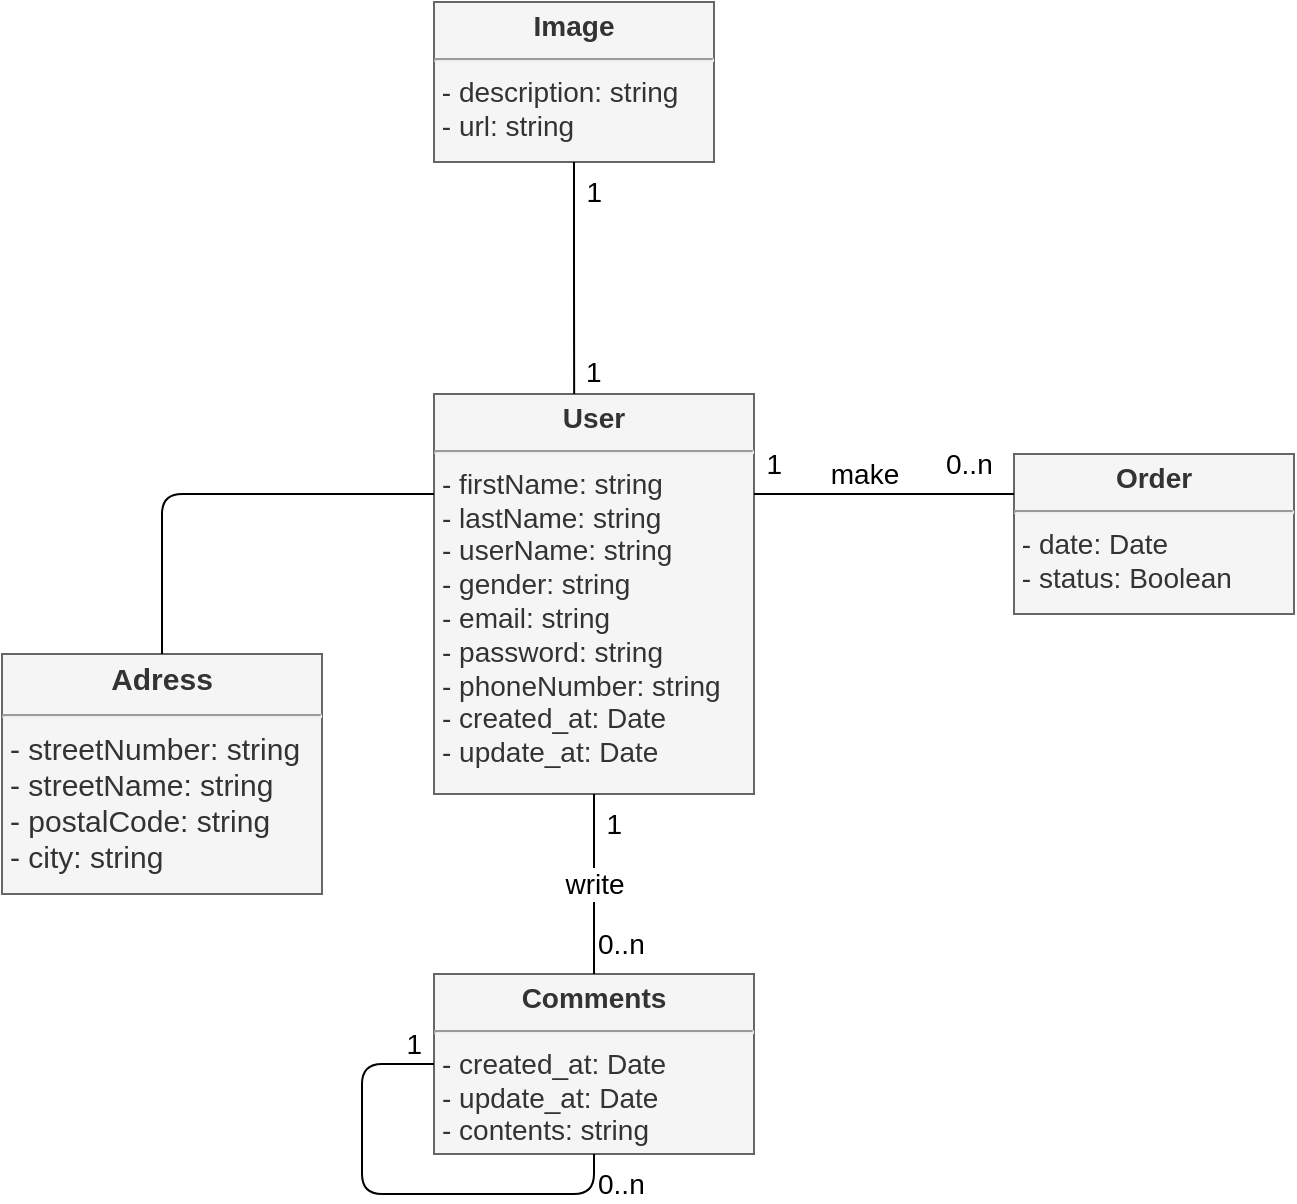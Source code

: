 <mxfile version="13.3.2" type="github">
  <diagram id="udnFVPB69K2jm-DDexUP" name="Page-1">
    <mxGraphModel dx="683" dy="1602" grid="1" gridSize="10" guides="1" tooltips="1" connect="1" arrows="1" fold="1" page="1" pageScale="1" pageWidth="827" pageHeight="1169" math="0" shadow="0">
      <root>
        <mxCell id="0" />
        <mxCell id="1" parent="0" />
        <mxCell id="FwJMeGbR7bKRREsvSvKf-1" value="&lt;p style=&quot;margin: 4px 0px 0px ; text-align: center ; font-size: 14px&quot;&gt;&lt;b style=&quot;font-size: 14px&quot;&gt;&lt;font style=&quot;font-size: 14px&quot;&gt;User&lt;/font&gt;&lt;/b&gt;&lt;/p&gt;&lt;hr style=&quot;font-size: 14px&quot;&gt;&lt;p style=&quot;margin: 0px 0px 0px 4px ; font-size: 14px&quot;&gt;&lt;span style=&quot;font-size: 14px&quot;&gt;- firstName: string&lt;/span&gt;&lt;br style=&quot;font-size: 14px&quot;&gt;&lt;/p&gt;&lt;p style=&quot;margin: 0px 0px 0px 4px ; font-size: 14px&quot;&gt;&lt;font style=&quot;font-size: 14px&quot;&gt;- lastName: string&lt;br style=&quot;font-size: 14px&quot;&gt;&lt;/font&gt;&lt;/p&gt;&lt;p style=&quot;margin: 0px 0px 0px 4px ; font-size: 14px&quot;&gt;&lt;font style=&quot;font-size: 14px&quot;&gt;- userName: string&lt;/font&gt;&lt;/p&gt;&lt;p style=&quot;margin: 0px 0px 0px 4px ; font-size: 14px&quot;&gt;&lt;font style=&quot;font-size: 14px&quot;&gt;- gender: string&lt;/font&gt;&lt;/p&gt;&lt;p style=&quot;margin: 0px 0px 0px 4px ; font-size: 14px&quot;&gt;&lt;font style=&quot;font-size: 14px&quot;&gt;- email: string&lt;/font&gt;&lt;/p&gt;&lt;p style=&quot;margin: 0px 0px 0px 4px ; font-size: 14px&quot;&gt;&lt;font style=&quot;font-size: 14px&quot;&gt;- password: string&lt;/font&gt;&lt;/p&gt;&lt;p style=&quot;margin: 0px 0px 0px 4px ; font-size: 14px&quot;&gt;&lt;font style=&quot;font-size: 14px&quot;&gt;- phoneNumber: string&lt;/font&gt;&lt;/p&gt;&lt;p style=&quot;margin: 0px 0px 0px 4px ; font-size: 14px&quot;&gt;&lt;font style=&quot;font-size: 14px&quot;&gt;- created_at: Date&lt;/font&gt;&lt;/p&gt;&lt;p style=&quot;margin: 0px 0px 0px 4px ; font-size: 14px&quot;&gt;&lt;font style=&quot;font-size: 14px&quot;&gt;- update_at: Date&lt;/font&gt;&lt;/p&gt;&lt;p style=&quot;margin: 0px 0px 0px 4px ; font-size: 14px&quot;&gt;&lt;br style=&quot;font-size: 14px&quot;&gt;&lt;/p&gt;" style="verticalAlign=top;align=left;overflow=fill;fontSize=14;fontFamily=Helvetica;html=1;fillColor=#f5f5f5;strokeColor=#666666;fontColor=#333333;" vertex="1" parent="1">
          <mxGeometry x="276" y="-784" width="160" height="200" as="geometry" />
        </mxCell>
        <mxCell id="FwJMeGbR7bKRREsvSvKf-2" value="&lt;p style=&quot;margin: 4px 0px 0px; text-align: center; font-size: 14px;&quot;&gt;&lt;b style=&quot;font-size: 14px;&quot;&gt;&lt;font style=&quot;font-size: 14px;&quot;&gt;Comments&lt;/font&gt;&lt;/b&gt;&lt;/p&gt;&lt;hr style=&quot;font-size: 14px;&quot;&gt;&lt;p style=&quot;margin: 0px 0px 0px 4px; font-size: 14px;&quot;&gt;- created_at: Date&lt;/p&gt;&lt;p style=&quot;margin: 0px 0px 0px 4px; font-size: 14px;&quot;&gt;&lt;span style=&quot;font-size: 14px;&quot;&gt;- update_at: Date&lt;/span&gt;&lt;/p&gt;&lt;p style=&quot;margin: 0px 0px 0px 4px; font-size: 14px;&quot;&gt;&lt;span style=&quot;font-size: 14px;&quot;&gt;- contents: string&lt;/span&gt;&lt;br style=&quot;font-size: 14px;&quot;&gt;&lt;/p&gt;" style="verticalAlign=top;align=left;overflow=fill;fontSize=14;fontFamily=Helvetica;html=1;fillColor=#f5f5f5;strokeColor=#666666;fontColor=#333333;" vertex="1" parent="1">
          <mxGeometry x="276" y="-494" width="160" height="90" as="geometry" />
        </mxCell>
        <mxCell id="FwJMeGbR7bKRREsvSvKf-3" value="&lt;p style=&quot;margin: 4px 0px 0px; text-align: center; font-size: 14px;&quot;&gt;&lt;b style=&quot;font-size: 14px;&quot;&gt;&lt;font style=&quot;font-size: 14px;&quot;&gt;Order&lt;/font&gt;&lt;/b&gt;&lt;/p&gt;&lt;hr style=&quot;font-size: 14px;&quot;&gt;&lt;p style=&quot;margin: 0px 0px 0px 4px; font-size: 14px;&quot;&gt;&lt;/p&gt;&lt;span style=&quot;font-size: 14px;&quot;&gt;&amp;nbsp;- date: Date&lt;br style=&quot;font-size: 14px;&quot;&gt;&amp;nbsp;- status: Boolean&lt;br style=&quot;font-size: 14px;&quot;&gt;&lt;/span&gt;" style="verticalAlign=top;align=left;overflow=fill;fontSize=14;fontFamily=Helvetica;html=1;fillColor=#f5f5f5;strokeColor=#666666;fontColor=#333333;" vertex="1" parent="1">
          <mxGeometry x="566" y="-754" width="140" height="80" as="geometry" />
        </mxCell>
        <mxCell id="FwJMeGbR7bKRREsvSvKf-4" value="write" style="endArrow=none;html=1;endSize=12;startArrow=none;startSize=14;startFill=0;edgeStyle=orthogonalEdgeStyle;exitX=0.5;exitY=1;exitDx=0;exitDy=0;entryX=0.5;entryY=0;entryDx=0;entryDy=0;endFill=0;fontSize=14;" edge="1" parent="1" source="FwJMeGbR7bKRREsvSvKf-1" target="FwJMeGbR7bKRREsvSvKf-2">
          <mxGeometry relative="1" as="geometry">
            <mxPoint x="446" y="-584" as="sourcePoint" />
            <mxPoint x="606" y="-584" as="targetPoint" />
          </mxGeometry>
        </mxCell>
        <mxCell id="FwJMeGbR7bKRREsvSvKf-5" value="0..n" style="resizable=0;html=1;align=left;verticalAlign=top;labelBackgroundColor=#ffffff;fontSize=14;" connectable="0" vertex="1" parent="FwJMeGbR7bKRREsvSvKf-4">
          <mxGeometry x="-1" relative="1" as="geometry">
            <mxPoint y="60" as="offset" />
          </mxGeometry>
        </mxCell>
        <mxCell id="FwJMeGbR7bKRREsvSvKf-6" value="1" style="resizable=0;html=1;align=right;verticalAlign=top;labelBackgroundColor=#ffffff;fontSize=14;" connectable="0" vertex="1" parent="FwJMeGbR7bKRREsvSvKf-4">
          <mxGeometry x="1" relative="1" as="geometry">
            <mxPoint x="14" y="-90" as="offset" />
          </mxGeometry>
        </mxCell>
        <mxCell id="FwJMeGbR7bKRREsvSvKf-7" value="" style="endArrow=none;html=1;endSize=12;startArrow=none;startSize=14;startFill=0;edgeStyle=orthogonalEdgeStyle;exitX=1;exitY=0.25;exitDx=0;exitDy=0;entryX=0;entryY=0.25;entryDx=0;entryDy=0;endFill=0;fontSize=14;" edge="1" parent="1" source="FwJMeGbR7bKRREsvSvKf-1" target="FwJMeGbR7bKRREsvSvKf-3">
          <mxGeometry relative="1" as="geometry">
            <mxPoint x="366" y="-574" as="sourcePoint" />
            <mxPoint x="366" y="-414" as="targetPoint" />
          </mxGeometry>
        </mxCell>
        <mxCell id="FwJMeGbR7bKRREsvSvKf-8" value="" style="endArrow=none;html=1;exitX=0;exitY=0.5;exitDx=0;exitDy=0;entryX=0.5;entryY=1;entryDx=0;entryDy=0;fontSize=14;" edge="1" parent="1" source="FwJMeGbR7bKRREsvSvKf-2" target="FwJMeGbR7bKRREsvSvKf-2">
          <mxGeometry width="50" height="50" relative="1" as="geometry">
            <mxPoint x="446" y="-274" as="sourcePoint" />
            <mxPoint x="496" y="-324" as="targetPoint" />
            <Array as="points">
              <mxPoint x="240" y="-449" />
              <mxPoint x="240" y="-384" />
              <mxPoint x="356" y="-384" />
            </Array>
          </mxGeometry>
        </mxCell>
        <mxCell id="FwJMeGbR7bKRREsvSvKf-9" value="make" style="text;html=1;align=center;verticalAlign=middle;resizable=0;points=[];autosize=1;fontSize=14;" vertex="1" parent="1">
          <mxGeometry x="466" y="-754" width="50" height="20" as="geometry" />
        </mxCell>
        <mxCell id="FwJMeGbR7bKRREsvSvKf-10" value="&lt;p style=&quot;margin: 4px 0px 0px ; text-align: center ; font-size: 15px&quot;&gt;&lt;b&gt;&lt;font style=&quot;font-size: 15px&quot;&gt;Adress&lt;/font&gt;&lt;/b&gt;&lt;/p&gt;&lt;hr style=&quot;font-size: 15px&quot;&gt;&lt;p style=&quot;margin: 0px 0px 0px 4px ; font-size: 15px&quot;&gt;&lt;font style=&quot;font-size: 15px&quot;&gt;- streetNumber: string&lt;/font&gt;&lt;/p&gt;&lt;p style=&quot;margin: 0px 0px 0px 4px ; font-size: 15px&quot;&gt;&lt;font style=&quot;font-size: 15px&quot;&gt;- streetName: string&lt;/font&gt;&lt;/p&gt;&lt;p style=&quot;margin: 0px 0px 0px 4px ; font-size: 15px&quot;&gt;&lt;font style=&quot;font-size: 15px&quot;&gt;- postalCode: string&lt;br&gt;&lt;/font&gt;&lt;/p&gt;&lt;p style=&quot;margin: 0px 0px 0px 4px ; font-size: 15px&quot;&gt;&lt;font style=&quot;font-size: 15px&quot;&gt;- city: string&lt;/font&gt;&lt;/p&gt;&lt;p style=&quot;margin: 0px 0px 0px 4px ; font-size: 15px&quot;&gt;&lt;br&gt;&lt;/p&gt;" style="verticalAlign=top;align=left;overflow=fill;fontSize=14;fontFamily=Helvetica;html=1;fillColor=#f5f5f5;strokeColor=#666666;fontColor=#333333;" vertex="1" parent="1">
          <mxGeometry x="60" y="-654" width="160" height="120" as="geometry" />
        </mxCell>
        <mxCell id="FwJMeGbR7bKRREsvSvKf-11" value="" style="endArrow=none;html=1;exitX=0.5;exitY=0;exitDx=0;exitDy=0;entryX=0;entryY=0.25;entryDx=0;entryDy=0;" edge="1" parent="1" source="FwJMeGbR7bKRREsvSvKf-10" target="FwJMeGbR7bKRREsvSvKf-1">
          <mxGeometry width="50" height="50" relative="1" as="geometry">
            <mxPoint x="310" y="-584" as="sourcePoint" />
            <mxPoint x="360" y="-634" as="targetPoint" />
            <Array as="points">
              <mxPoint x="140" y="-734" />
            </Array>
          </mxGeometry>
        </mxCell>
        <mxCell id="FwJMeGbR7bKRREsvSvKf-45" value="1" style="resizable=0;html=1;align=right;verticalAlign=top;labelBackgroundColor=#ffffff;fontSize=14;" connectable="0" vertex="1" parent="1">
          <mxGeometry x="450" y="-764" as="geometry" />
        </mxCell>
        <mxCell id="FwJMeGbR7bKRREsvSvKf-46" value="0..n" style="resizable=0;html=1;align=left;verticalAlign=top;labelBackgroundColor=#ffffff;fontSize=14;" connectable="0" vertex="1" parent="1">
          <mxGeometry x="530" y="-764" as="geometry" />
        </mxCell>
        <mxCell id="FwJMeGbR7bKRREsvSvKf-47" value="0..n" style="resizable=0;html=1;align=left;verticalAlign=top;labelBackgroundColor=#ffffff;fontSize=14;" connectable="0" vertex="1" parent="1">
          <mxGeometry x="356" y="-404" as="geometry" />
        </mxCell>
        <mxCell id="FwJMeGbR7bKRREsvSvKf-48" value="1" style="resizable=0;html=1;align=right;verticalAlign=top;labelBackgroundColor=#ffffff;fontSize=14;" connectable="0" vertex="1" parent="1">
          <mxGeometry x="270" y="-474" as="geometry" />
        </mxCell>
        <mxCell id="FwJMeGbR7bKRREsvSvKf-50" value="&lt;p style=&quot;margin: 4px 0px 0px ; text-align: center ; font-size: 14px&quot;&gt;&lt;b style=&quot;font-size: 14px&quot;&gt;&lt;font style=&quot;font-size: 14px&quot;&gt;Image&lt;/font&gt;&lt;/b&gt;&lt;/p&gt;&lt;hr style=&quot;font-size: 14px&quot;&gt;&lt;p style=&quot;margin: 0px 0px 0px 4px ; font-size: 14px&quot;&gt;&lt;/p&gt;&lt;span style=&quot;font-size: 14px&quot;&gt;&amp;nbsp;- description: string&lt;br style=&quot;font-size: 14px&quot;&gt;&amp;nbsp;- url: string&lt;br&gt;&lt;br&gt;&lt;br style=&quot;font-size: 14px&quot;&gt;&lt;/span&gt;" style="verticalAlign=top;align=left;overflow=fill;fontSize=14;fontFamily=Helvetica;html=1;fillColor=#f5f5f5;strokeColor=#666666;fontColor=#333333;" vertex="1" parent="1">
          <mxGeometry x="276" y="-980" width="140" height="80" as="geometry" />
        </mxCell>
        <mxCell id="FwJMeGbR7bKRREsvSvKf-51" value="" style="endArrow=none;html=1;endSize=12;startArrow=none;startSize=14;startFill=0;edgeStyle=orthogonalEdgeStyle;exitX=0.5;exitY=1;exitDx=0;exitDy=0;entryX=0.438;entryY=0;entryDx=0;entryDy=0;endFill=0;fontSize=14;entryPerimeter=0;" edge="1" parent="1" source="FwJMeGbR7bKRREsvSvKf-50" target="FwJMeGbR7bKRREsvSvKf-1">
          <mxGeometry relative="1" as="geometry">
            <mxPoint x="355" y="-874" as="sourcePoint" />
            <mxPoint x="355" y="-784" as="targetPoint" />
          </mxGeometry>
        </mxCell>
        <mxCell id="FwJMeGbR7bKRREsvSvKf-52" value="1" style="resizable=0;html=1;align=left;verticalAlign=top;labelBackgroundColor=#ffffff;fontSize=14;" connectable="0" vertex="1" parent="FwJMeGbR7bKRREsvSvKf-51">
          <mxGeometry x="-1" relative="1" as="geometry">
            <mxPoint x="4" y="90" as="offset" />
          </mxGeometry>
        </mxCell>
        <mxCell id="FwJMeGbR7bKRREsvSvKf-53" value="1" style="resizable=0;html=1;align=right;verticalAlign=top;labelBackgroundColor=#ffffff;fontSize=14;" connectable="0" vertex="1" parent="FwJMeGbR7bKRREsvSvKf-51">
          <mxGeometry x="1" relative="1" as="geometry">
            <mxPoint x="14" y="-115.9" as="offset" />
          </mxGeometry>
        </mxCell>
      </root>
    </mxGraphModel>
  </diagram>
</mxfile>
